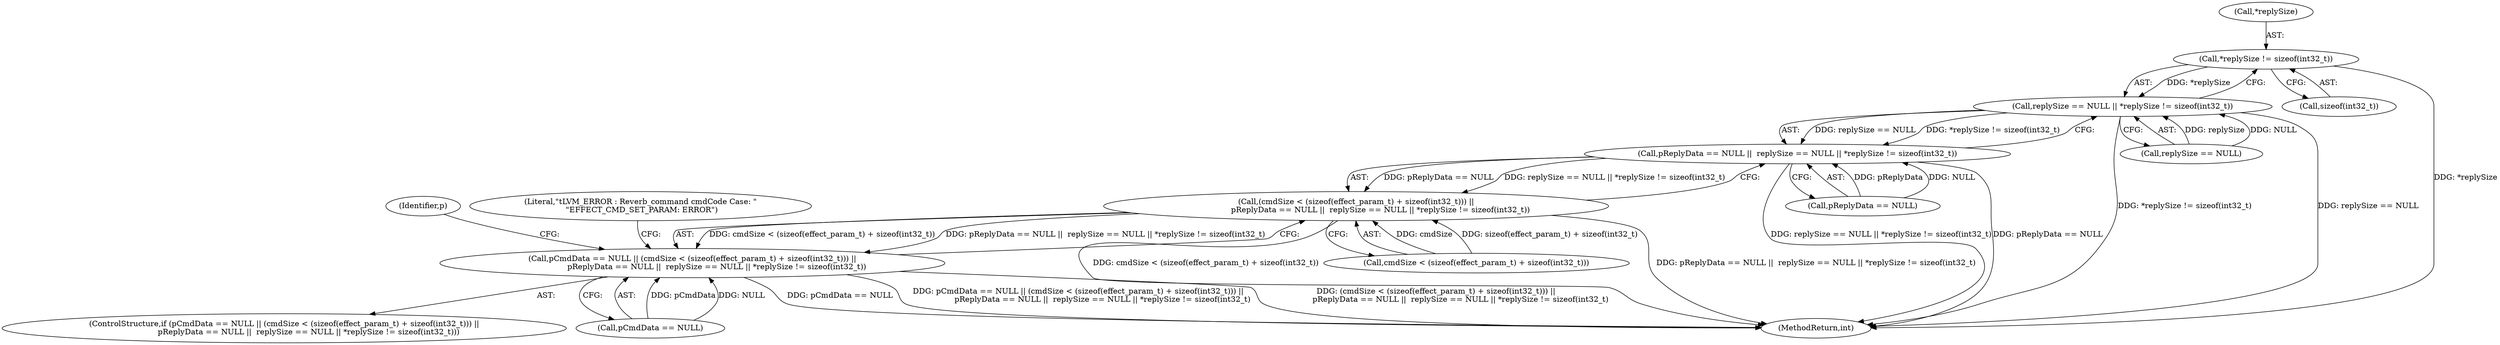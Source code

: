digraph "0_Android_9e29523b9537983b4c4b205ff868d0b3bca0383b_0@API" {
"1000398" [label="(Call,*replySize != sizeof(int32_t))"];
"1000394" [label="(Call,replySize == NULL || *replySize != sizeof(int32_t))"];
"1000390" [label="(Call,pReplyData == NULL ||  replySize == NULL || *replySize != sizeof(int32_t))"];
"1000382" [label="(Call,(cmdSize < (sizeof(effect_param_t) + sizeof(int32_t))) ||\n                    pReplyData == NULL ||  replySize == NULL || *replySize != sizeof(int32_t))"];
"1000378" [label="(Call,pCmdData == NULL || (cmdSize < (sizeof(effect_param_t) + sizeof(int32_t))) ||\n                    pReplyData == NULL ||  replySize == NULL || *replySize != sizeof(int32_t))"];
"1000391" [label="(Call,pReplyData == NULL)"];
"1000382" [label="(Call,(cmdSize < (sizeof(effect_param_t) + sizeof(int32_t))) ||\n                    pReplyData == NULL ||  replySize == NULL || *replySize != sizeof(int32_t))"];
"1000395" [label="(Call,replySize == NULL)"];
"1000401" [label="(Call,sizeof(int32_t))"];
"1000394" [label="(Call,replySize == NULL || *replySize != sizeof(int32_t))"];
"1000398" [label="(Call,*replySize != sizeof(int32_t))"];
"1000390" [label="(Call,pReplyData == NULL ||  replySize == NULL || *replySize != sizeof(int32_t))"];
"1000379" [label="(Call,pCmdData == NULL)"];
"1000411" [label="(Identifier,p)"];
"1000377" [label="(ControlStructure,if (pCmdData == NULL || (cmdSize < (sizeof(effect_param_t) + sizeof(int32_t))) ||\n                    pReplyData == NULL ||  replySize == NULL || *replySize != sizeof(int32_t)))"];
"1000378" [label="(Call,pCmdData == NULL || (cmdSize < (sizeof(effect_param_t) + sizeof(int32_t))) ||\n                    pReplyData == NULL ||  replySize == NULL || *replySize != sizeof(int32_t))"];
"1000383" [label="(Call,cmdSize < (sizeof(effect_param_t) + sizeof(int32_t)))"];
"1000688" [label="(MethodReturn,int)"];
"1000399" [label="(Call,*replySize)"];
"1000405" [label="(Literal,\"\tLVM_ERROR : Reverb_command cmdCode Case: \"\n \"EFFECT_CMD_SET_PARAM: ERROR\")"];
"1000398" -> "1000394"  [label="AST: "];
"1000398" -> "1000401"  [label="CFG: "];
"1000399" -> "1000398"  [label="AST: "];
"1000401" -> "1000398"  [label="AST: "];
"1000394" -> "1000398"  [label="CFG: "];
"1000398" -> "1000688"  [label="DDG: *replySize"];
"1000398" -> "1000394"  [label="DDG: *replySize"];
"1000394" -> "1000390"  [label="AST: "];
"1000394" -> "1000395"  [label="CFG: "];
"1000395" -> "1000394"  [label="AST: "];
"1000390" -> "1000394"  [label="CFG: "];
"1000394" -> "1000688"  [label="DDG: *replySize != sizeof(int32_t)"];
"1000394" -> "1000688"  [label="DDG: replySize == NULL"];
"1000394" -> "1000390"  [label="DDG: replySize == NULL"];
"1000394" -> "1000390"  [label="DDG: *replySize != sizeof(int32_t)"];
"1000395" -> "1000394"  [label="DDG: replySize"];
"1000395" -> "1000394"  [label="DDG: NULL"];
"1000390" -> "1000382"  [label="AST: "];
"1000390" -> "1000391"  [label="CFG: "];
"1000391" -> "1000390"  [label="AST: "];
"1000382" -> "1000390"  [label="CFG: "];
"1000390" -> "1000688"  [label="DDG: replySize == NULL || *replySize != sizeof(int32_t)"];
"1000390" -> "1000688"  [label="DDG: pReplyData == NULL"];
"1000390" -> "1000382"  [label="DDG: pReplyData == NULL"];
"1000390" -> "1000382"  [label="DDG: replySize == NULL || *replySize != sizeof(int32_t)"];
"1000391" -> "1000390"  [label="DDG: pReplyData"];
"1000391" -> "1000390"  [label="DDG: NULL"];
"1000382" -> "1000378"  [label="AST: "];
"1000382" -> "1000383"  [label="CFG: "];
"1000383" -> "1000382"  [label="AST: "];
"1000378" -> "1000382"  [label="CFG: "];
"1000382" -> "1000688"  [label="DDG: cmdSize < (sizeof(effect_param_t) + sizeof(int32_t))"];
"1000382" -> "1000688"  [label="DDG: pReplyData == NULL ||  replySize == NULL || *replySize != sizeof(int32_t)"];
"1000382" -> "1000378"  [label="DDG: cmdSize < (sizeof(effect_param_t) + sizeof(int32_t))"];
"1000382" -> "1000378"  [label="DDG: pReplyData == NULL ||  replySize == NULL || *replySize != sizeof(int32_t)"];
"1000383" -> "1000382"  [label="DDG: cmdSize"];
"1000383" -> "1000382"  [label="DDG: sizeof(effect_param_t) + sizeof(int32_t)"];
"1000378" -> "1000377"  [label="AST: "];
"1000378" -> "1000379"  [label="CFG: "];
"1000379" -> "1000378"  [label="AST: "];
"1000405" -> "1000378"  [label="CFG: "];
"1000411" -> "1000378"  [label="CFG: "];
"1000378" -> "1000688"  [label="DDG: pCmdData == NULL"];
"1000378" -> "1000688"  [label="DDG: pCmdData == NULL || (cmdSize < (sizeof(effect_param_t) + sizeof(int32_t))) ||\n                    pReplyData == NULL ||  replySize == NULL || *replySize != sizeof(int32_t)"];
"1000378" -> "1000688"  [label="DDG: (cmdSize < (sizeof(effect_param_t) + sizeof(int32_t))) ||\n                    pReplyData == NULL ||  replySize == NULL || *replySize != sizeof(int32_t)"];
"1000379" -> "1000378"  [label="DDG: pCmdData"];
"1000379" -> "1000378"  [label="DDG: NULL"];
}
